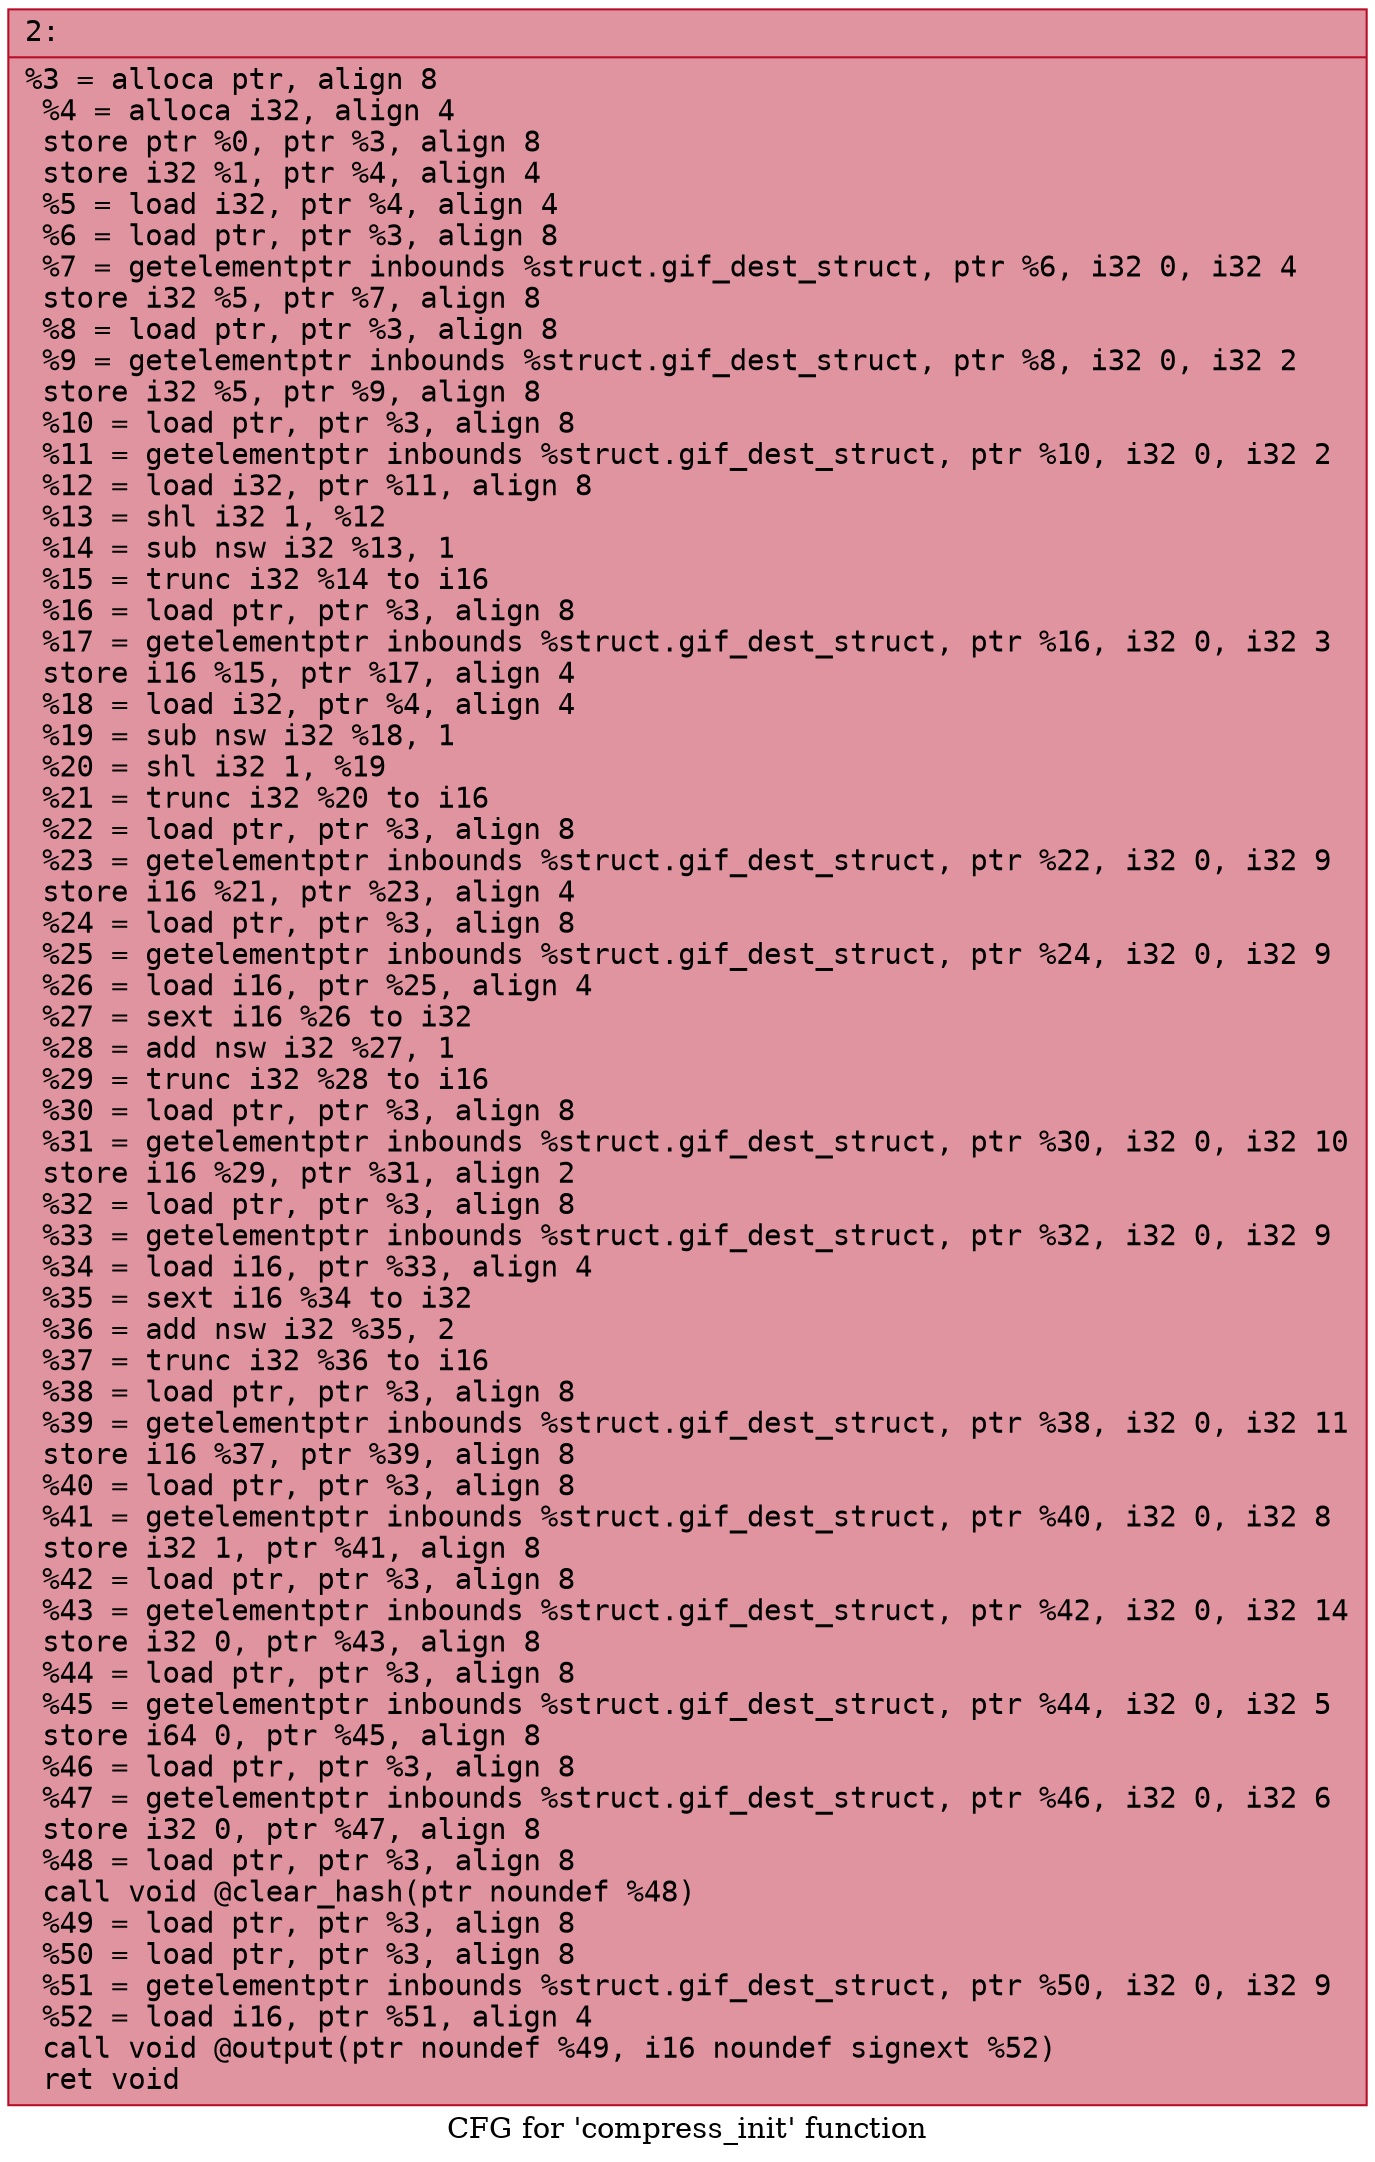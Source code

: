 digraph "CFG for 'compress_init' function" {
	label="CFG for 'compress_init' function";

	Node0x6000003ab1b0 [shape=record,color="#b70d28ff", style=filled, fillcolor="#b70d2870" fontname="Courier",label="{2:\l|  %3 = alloca ptr, align 8\l  %4 = alloca i32, align 4\l  store ptr %0, ptr %3, align 8\l  store i32 %1, ptr %4, align 4\l  %5 = load i32, ptr %4, align 4\l  %6 = load ptr, ptr %3, align 8\l  %7 = getelementptr inbounds %struct.gif_dest_struct, ptr %6, i32 0, i32 4\l  store i32 %5, ptr %7, align 8\l  %8 = load ptr, ptr %3, align 8\l  %9 = getelementptr inbounds %struct.gif_dest_struct, ptr %8, i32 0, i32 2\l  store i32 %5, ptr %9, align 8\l  %10 = load ptr, ptr %3, align 8\l  %11 = getelementptr inbounds %struct.gif_dest_struct, ptr %10, i32 0, i32 2\l  %12 = load i32, ptr %11, align 8\l  %13 = shl i32 1, %12\l  %14 = sub nsw i32 %13, 1\l  %15 = trunc i32 %14 to i16\l  %16 = load ptr, ptr %3, align 8\l  %17 = getelementptr inbounds %struct.gif_dest_struct, ptr %16, i32 0, i32 3\l  store i16 %15, ptr %17, align 4\l  %18 = load i32, ptr %4, align 4\l  %19 = sub nsw i32 %18, 1\l  %20 = shl i32 1, %19\l  %21 = trunc i32 %20 to i16\l  %22 = load ptr, ptr %3, align 8\l  %23 = getelementptr inbounds %struct.gif_dest_struct, ptr %22, i32 0, i32 9\l  store i16 %21, ptr %23, align 4\l  %24 = load ptr, ptr %3, align 8\l  %25 = getelementptr inbounds %struct.gif_dest_struct, ptr %24, i32 0, i32 9\l  %26 = load i16, ptr %25, align 4\l  %27 = sext i16 %26 to i32\l  %28 = add nsw i32 %27, 1\l  %29 = trunc i32 %28 to i16\l  %30 = load ptr, ptr %3, align 8\l  %31 = getelementptr inbounds %struct.gif_dest_struct, ptr %30, i32 0, i32 10\l  store i16 %29, ptr %31, align 2\l  %32 = load ptr, ptr %3, align 8\l  %33 = getelementptr inbounds %struct.gif_dest_struct, ptr %32, i32 0, i32 9\l  %34 = load i16, ptr %33, align 4\l  %35 = sext i16 %34 to i32\l  %36 = add nsw i32 %35, 2\l  %37 = trunc i32 %36 to i16\l  %38 = load ptr, ptr %3, align 8\l  %39 = getelementptr inbounds %struct.gif_dest_struct, ptr %38, i32 0, i32 11\l  store i16 %37, ptr %39, align 8\l  %40 = load ptr, ptr %3, align 8\l  %41 = getelementptr inbounds %struct.gif_dest_struct, ptr %40, i32 0, i32 8\l  store i32 1, ptr %41, align 8\l  %42 = load ptr, ptr %3, align 8\l  %43 = getelementptr inbounds %struct.gif_dest_struct, ptr %42, i32 0, i32 14\l  store i32 0, ptr %43, align 8\l  %44 = load ptr, ptr %3, align 8\l  %45 = getelementptr inbounds %struct.gif_dest_struct, ptr %44, i32 0, i32 5\l  store i64 0, ptr %45, align 8\l  %46 = load ptr, ptr %3, align 8\l  %47 = getelementptr inbounds %struct.gif_dest_struct, ptr %46, i32 0, i32 6\l  store i32 0, ptr %47, align 8\l  %48 = load ptr, ptr %3, align 8\l  call void @clear_hash(ptr noundef %48)\l  %49 = load ptr, ptr %3, align 8\l  %50 = load ptr, ptr %3, align 8\l  %51 = getelementptr inbounds %struct.gif_dest_struct, ptr %50, i32 0, i32 9\l  %52 = load i16, ptr %51, align 4\l  call void @output(ptr noundef %49, i16 noundef signext %52)\l  ret void\l}"];
}
